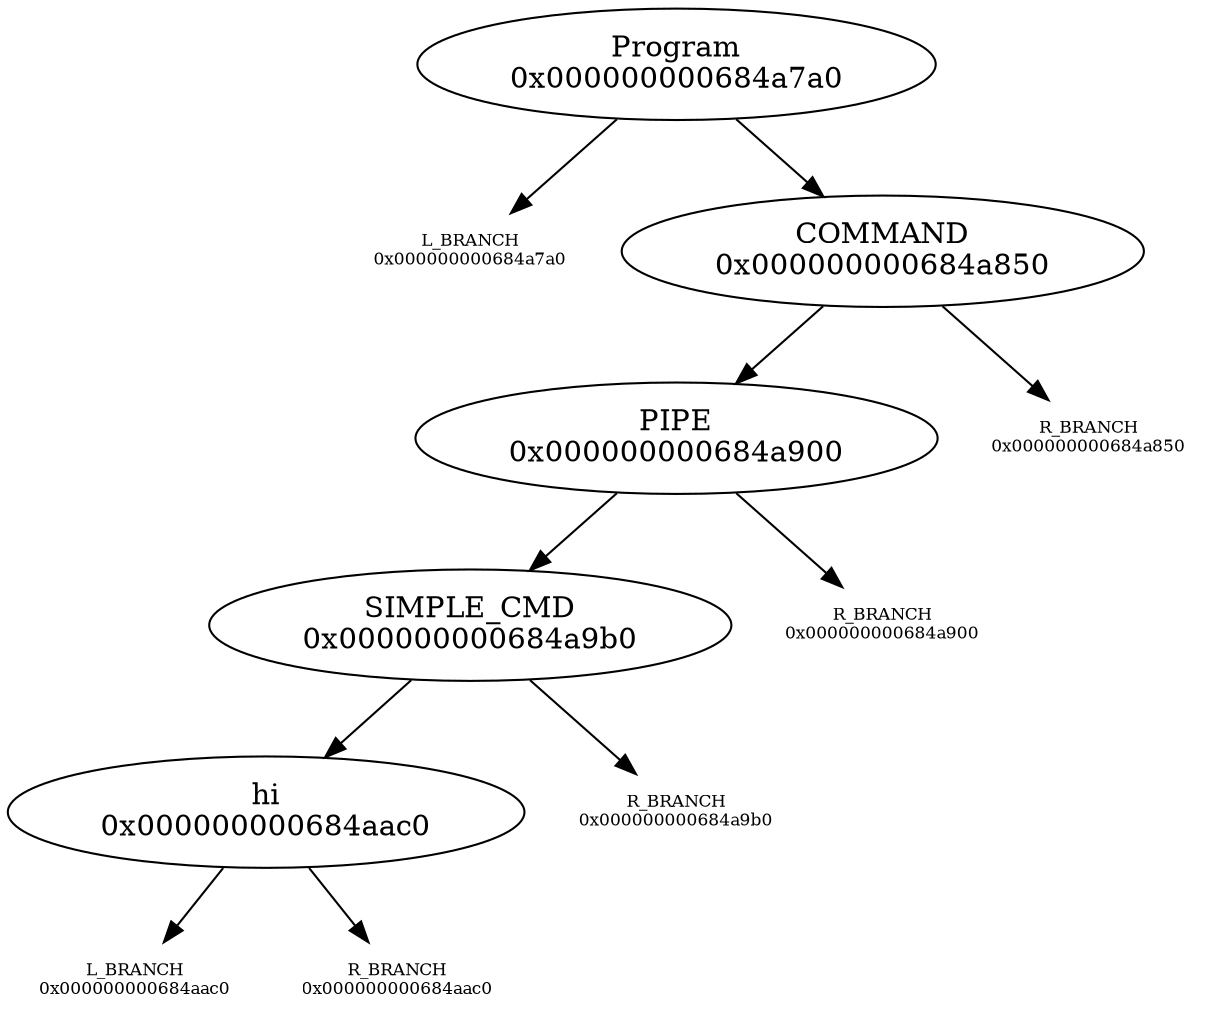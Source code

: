 digraph graphname {
"Program\n0x000000000684a7a0" -> "L_BRANCH\n0x000000000684a7a0";
"L_BRANCH\n0x000000000684a7a0" [shape=none fontsize=8]
"Program\n0x000000000684a7a0" -> "COMMAND\n0x000000000684a850";
"COMMAND\n0x000000000684a850" -> "PIPE\n0x000000000684a900";
"COMMAND\n0x000000000684a850" -> "R_BRANCH\n0x000000000684a850";
"R_BRANCH\n0x000000000684a850" [shape=none fontsize=8]
"PIPE\n0x000000000684a900" -> "SIMPLE_CMD\n0x000000000684a9b0";
"PIPE\n0x000000000684a900" -> "R_BRANCH\n0x000000000684a900";
"R_BRANCH\n0x000000000684a900" [shape=none fontsize=8]
"SIMPLE_CMD\n0x000000000684a9b0" -> "hi\n0x000000000684aac0";
"SIMPLE_CMD\n0x000000000684a9b0" -> "R_BRANCH\n0x000000000684a9b0";
"R_BRANCH\n0x000000000684a9b0" [shape=none fontsize=8]
"hi\n0x000000000684aac0" -> "L_BRANCH\n0x000000000684aac0";
"L_BRANCH\n0x000000000684aac0" [shape=none fontsize=8]
"hi\n0x000000000684aac0" -> "R_BRANCH\n0x000000000684aac0";
"R_BRANCH\n0x000000000684aac0" [shape=none fontsize=8]

}